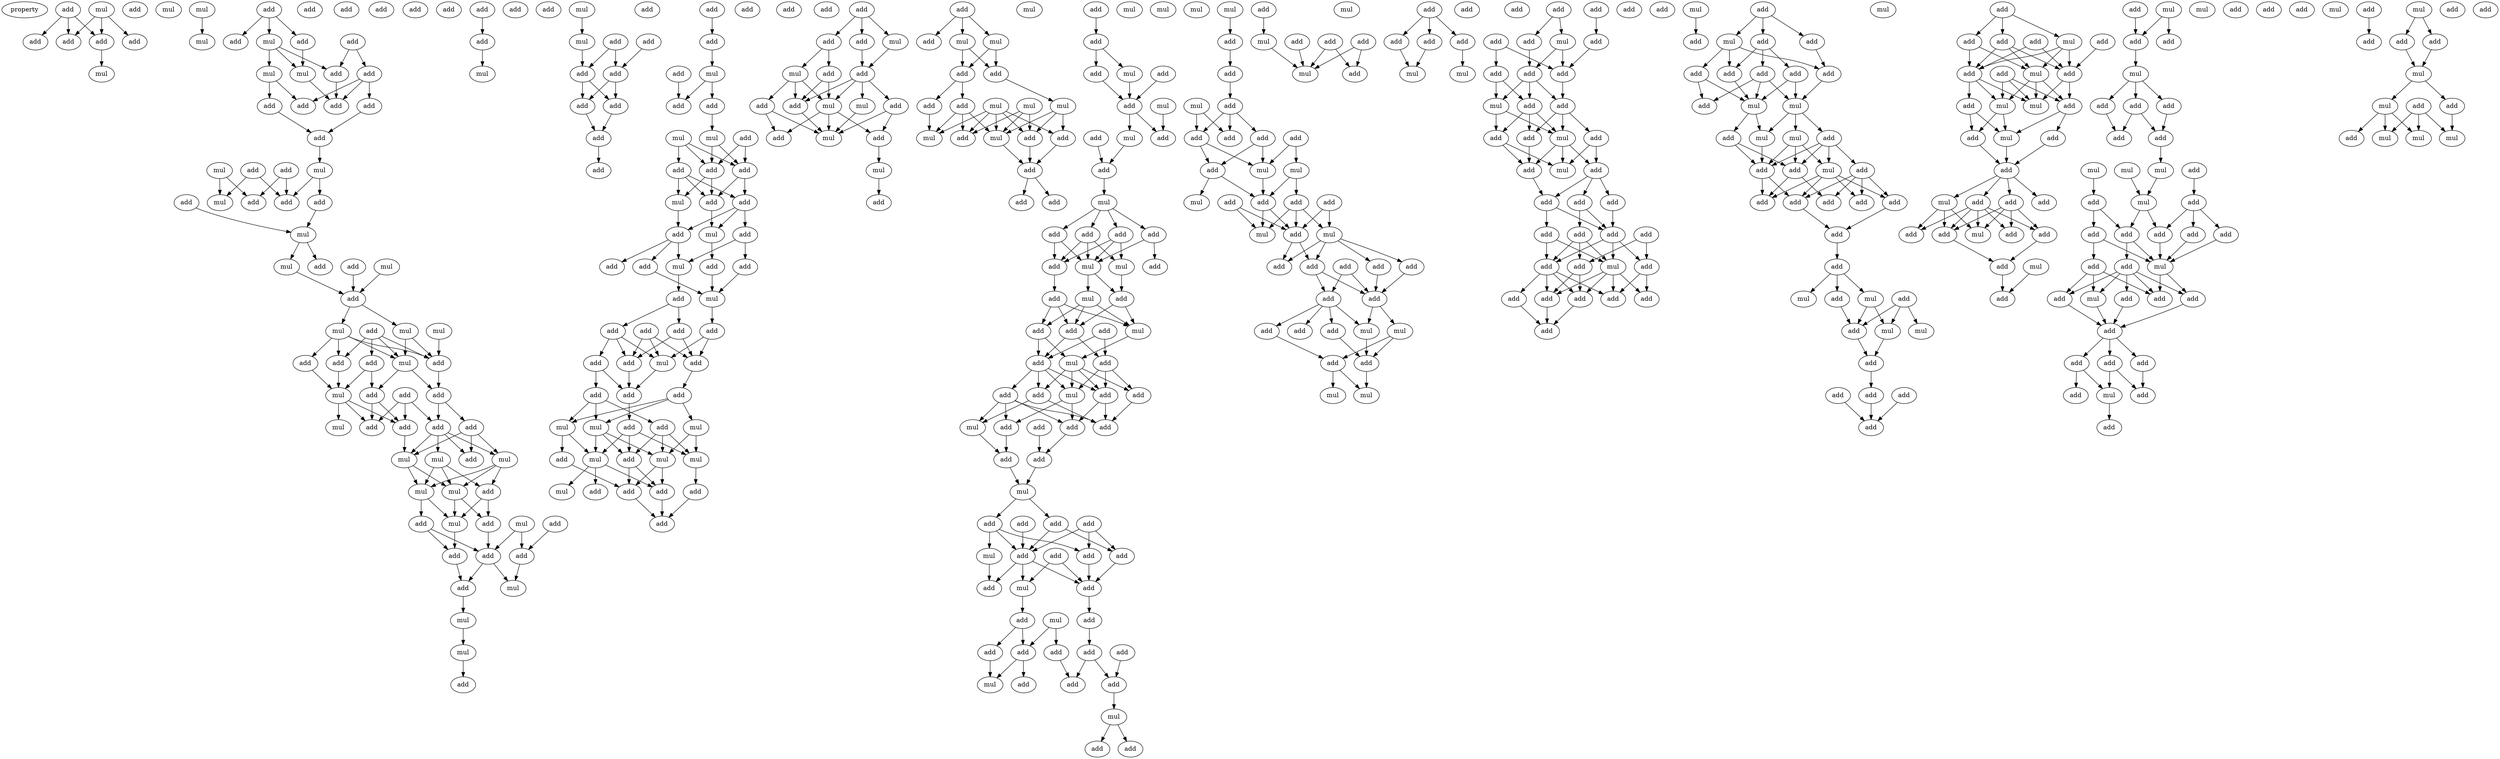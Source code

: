 digraph {
    node [fontcolor=black]
    property [mul=2,lf=1.2]
    0 [ label = mul ];
    1 [ label = add ];
    2 [ label = add ];
    3 [ label = add ];
    4 [ label = add ];
    5 [ label = add ];
    6 [ label = add ];
    7 [ label = mul ];
    8 [ label = mul ];
    9 [ label = mul ];
    10 [ label = mul ];
    11 [ label = add ];
    12 [ label = add ];
    13 [ label = add ];
    14 [ label = add ];
    15 [ label = mul ];
    16 [ label = mul ];
    17 [ label = add ];
    18 [ label = add ];
    19 [ label = mul ];
    20 [ label = add ];
    21 [ label = add ];
    22 [ label = add ];
    23 [ label = add ];
    24 [ label = add ];
    25 [ label = add ];
    26 [ label = mul ];
    27 [ label = mul ];
    28 [ label = add ];
    29 [ label = mul ];
    30 [ label = add ];
    31 [ label = add ];
    32 [ label = add ];
    33 [ label = add ];
    34 [ label = mul ];
    35 [ label = mul ];
    36 [ label = add ];
    37 [ label = add ];
    38 [ label = mul ];
    39 [ label = add ];
    40 [ label = add ];
    41 [ label = mul ];
    42 [ label = mul ];
    43 [ label = mul ];
    44 [ label = add ];
    45 [ label = add ];
    46 [ label = add ];
    47 [ label = add ];
    48 [ label = mul ];
    49 [ label = mul ];
    50 [ label = add ];
    51 [ label = add ];
    52 [ label = add ];
    53 [ label = add ];
    54 [ label = add ];
    55 [ label = add ];
    56 [ label = add ];
    57 [ label = mul ];
    58 [ label = mul ];
    59 [ label = mul ];
    60 [ label = mul ];
    61 [ label = add ];
    62 [ label = add ];
    63 [ label = mul ];
    64 [ label = mul ];
    65 [ label = add ];
    66 [ label = mul ];
    67 [ label = mul ];
    68 [ label = add ];
    69 [ label = add ];
    70 [ label = add ];
    71 [ label = add ];
    72 [ label = add ];
    73 [ label = add ];
    74 [ label = mul ];
    75 [ label = mul ];
    76 [ label = add ];
    77 [ label = add ];
    78 [ label = add ];
    79 [ label = mul ];
    80 [ label = add ];
    81 [ label = add ];
    82 [ label = add ];
    83 [ label = add ];
    84 [ label = add ];
    85 [ label = mul ];
    86 [ label = add ];
    87 [ label = add ];
    88 [ label = mul ];
    89 [ label = add ];
    90 [ label = add ];
    91 [ label = mul ];
    92 [ label = add ];
    93 [ label = add ];
    94 [ label = add ];
    95 [ label = add ];
    96 [ label = add ];
    97 [ label = add ];
    98 [ label = add ];
    99 [ label = add ];
    100 [ label = add ];
    101 [ label = add ];
    102 [ label = add ];
    103 [ label = add ];
    104 [ label = mul ];
    105 [ label = add ];
    106 [ label = add ];
    107 [ label = add ];
    108 [ label = mul ];
    109 [ label = mul ];
    110 [ label = add ];
    111 [ label = add ];
    112 [ label = add ];
    113 [ label = add ];
    114 [ label = add ];
    115 [ label = add ];
    116 [ label = mul ];
    117 [ label = add ];
    118 [ label = add ];
    119 [ label = mul ];
    120 [ label = add ];
    121 [ label = add ];
    122 [ label = add ];
    123 [ label = add ];
    124 [ label = mul ];
    125 [ label = mul ];
    126 [ label = add ];
    127 [ label = add ];
    128 [ label = add ];
    129 [ label = add ];
    130 [ label = add ];
    131 [ label = add ];
    132 [ label = add ];
    133 [ label = add ];
    134 [ label = mul ];
    135 [ label = add ];
    136 [ label = add ];
    137 [ label = add ];
    138 [ label = mul ];
    139 [ label = add ];
    140 [ label = mul ];
    141 [ label = mul ];
    142 [ label = add ];
    143 [ label = mul ];
    144 [ label = add ];
    145 [ label = add ];
    146 [ label = mul ];
    147 [ label = mul ];
    148 [ label = add ];
    149 [ label = add ];
    150 [ label = mul ];
    151 [ label = add ];
    152 [ label = add ];
    153 [ label = add ];
    154 [ label = add ];
    155 [ label = add ];
    156 [ label = mul ];
    157 [ label = add ];
    158 [ label = add ];
    159 [ label = mul ];
    160 [ label = add ];
    161 [ label = mul ];
    162 [ label = add ];
    163 [ label = add ];
    164 [ label = mul ];
    165 [ label = add ];
    166 [ label = add ];
    167 [ label = add ];
    168 [ label = mul ];
    169 [ label = mul ];
    170 [ label = add ];
    171 [ label = add ];
    172 [ label = add ];
    173 [ label = mul ];
    174 [ label = mul ];
    175 [ label = add ];
    176 [ label = add ];
    177 [ label = mul ];
    178 [ label = mul ];
    179 [ label = mul ];
    180 [ label = add ];
    181 [ label = add ];
    182 [ label = mul ];
    183 [ label = add ];
    184 [ label = add ];
    185 [ label = add ];
    186 [ label = mul ];
    187 [ label = add ];
    188 [ label = add ];
    189 [ label = mul ];
    190 [ label = add ];
    191 [ label = add ];
    192 [ label = add ];
    193 [ label = add ];
    194 [ label = mul ];
    195 [ label = add ];
    196 [ label = mul ];
    197 [ label = add ];
    198 [ label = mul ];
    199 [ label = add ];
    200 [ label = mul ];
    201 [ label = mul ];
    202 [ label = add ];
    203 [ label = add ];
    204 [ label = mul ];
    205 [ label = mul ];
    206 [ label = add ];
    207 [ label = add ];
    208 [ label = add ];
    209 [ label = add ];
    210 [ label = add ];
    211 [ label = mul ];
    212 [ label = add ];
    213 [ label = mul ];
    214 [ label = mul ];
    215 [ label = add ];
    216 [ label = add ];
    217 [ label = add ];
    218 [ label = add ];
    219 [ label = add ];
    220 [ label = mul ];
    221 [ label = add ];
    222 [ label = mul ];
    223 [ label = add ];
    224 [ label = add ];
    225 [ label = add ];
    226 [ label = add ];
    227 [ label = mul ];
    228 [ label = add ];
    229 [ label = mul ];
    230 [ label = add ];
    231 [ label = add ];
    232 [ label = add ];
    233 [ label = add ];
    234 [ label = add ];
    235 [ label = add ];
    236 [ label = mul ];
    237 [ label = add ];
    238 [ label = add ];
    239 [ label = add ];
    240 [ label = add ];
    241 [ label = add ];
    242 [ label = mul ];
    243 [ label = add ];
    244 [ label = add ];
    245 [ label = add ];
    246 [ label = mul ];
    247 [ label = add ];
    248 [ label = add ];
    249 [ label = add ];
    250 [ label = mul ];
    251 [ label = add ];
    252 [ label = add ];
    253 [ label = add ];
    254 [ label = add ];
    255 [ label = add ];
    256 [ label = add ];
    257 [ label = add ];
    258 [ label = add ];
    259 [ label = mul ];
    260 [ label = add ];
    261 [ label = mul ];
    262 [ label = add ];
    263 [ label = add ];
    264 [ label = mul ];
    265 [ label = add ];
    266 [ label = add ];
    267 [ label = mul ];
    268 [ label = add ];
    269 [ label = add ];
    270 [ label = add ];
    271 [ label = add ];
    272 [ label = add ];
    273 [ label = add ];
    274 [ label = mul ];
    275 [ label = mul ];
    276 [ label = add ];
    277 [ label = add ];
    278 [ label = add ];
    279 [ label = mul ];
    280 [ label = add ];
    281 [ label = add ];
    282 [ label = mul ];
    283 [ label = mul ];
    284 [ label = add ];
    285 [ label = add ];
    286 [ label = add ];
    287 [ label = add ];
    288 [ label = add ];
    289 [ label = add ];
    290 [ label = add ];
    291 [ label = mul ];
    292 [ label = add ];
    293 [ label = mul ];
    294 [ label = add ];
    295 [ label = add ];
    296 [ label = add ];
    297 [ label = add ];
    298 [ label = mul ];
    299 [ label = mul ];
    300 [ label = add ];
    301 [ label = mul ];
    302 [ label = add ];
    303 [ label = mul ];
    304 [ label = add ];
    305 [ label = add ];
    306 [ label = add ];
    307 [ label = mul ];
    308 [ label = add ];
    309 [ label = add ];
    310 [ label = add ];
    311 [ label = add ];
    312 [ label = add ];
    313 [ label = mul ];
    314 [ label = mul ];
    315 [ label = add ];
    316 [ label = add ];
    317 [ label = add ];
    318 [ label = add ];
    319 [ label = add ];
    320 [ label = mul ];
    321 [ label = add ];
    322 [ label = add ];
    323 [ label = add ];
    324 [ label = add ];
    325 [ label = add ];
    326 [ label = add ];
    327 [ label = mul ];
    328 [ label = add ];
    329 [ label = add ];
    330 [ label = add ];
    331 [ label = mul ];
    332 [ label = add ];
    333 [ label = add ];
    334 [ label = mul ];
    335 [ label = add ];
    336 [ label = add ];
    337 [ label = add ];
    338 [ label = add ];
    339 [ label = add ];
    340 [ label = add ];
    341 [ label = add ];
    342 [ label = add ];
    343 [ label = add ];
    344 [ label = mul ];
    345 [ label = add ];
    346 [ label = add ];
    347 [ label = add ];
    348 [ label = add ];
    349 [ label = add ];
    350 [ label = add ];
    351 [ label = add ];
    352 [ label = add ];
    353 [ label = add ];
    354 [ label = mul ];
    355 [ label = add ];
    356 [ label = add ];
    357 [ label = add ];
    358 [ label = mul ];
    359 [ label = add ];
    360 [ label = add ];
    361 [ label = add ];
    362 [ label = add ];
    363 [ label = add ];
    364 [ label = add ];
    365 [ label = mul ];
    366 [ label = mul ];
    367 [ label = add ];
    368 [ label = mul ];
    369 [ label = mul ];
    370 [ label = add ];
    371 [ label = add ];
    372 [ label = add ];
    373 [ label = add ];
    374 [ label = add ];
    375 [ label = mul ];
    376 [ label = add ];
    377 [ label = add ];
    378 [ label = add ];
    379 [ label = add ];
    380 [ label = add ];
    381 [ label = add ];
    382 [ label = add ];
    383 [ label = mul ];
    384 [ label = add ];
    385 [ label = mul ];
    386 [ label = add ];
    387 [ label = mul ];
    388 [ label = add ];
    389 [ label = mul ];
    390 [ label = add ];
    391 [ label = mul ];
    392 [ label = add ];
    393 [ label = add ];
    394 [ label = add ];
    395 [ label = add ];
    396 [ label = add ];
    397 [ label = add ];
    398 [ label = mul ];
    399 [ label = add ];
    400 [ label = add ];
    401 [ label = add ];
    402 [ label = add ];
    403 [ label = mul ];
    404 [ label = add ];
    405 [ label = add ];
    406 [ label = mul ];
    407 [ label = add ];
    408 [ label = mul ];
    409 [ label = add ];
    410 [ label = add ];
    411 [ label = mul ];
    412 [ label = add ];
    413 [ label = add ];
    414 [ label = mul ];
    415 [ label = add ];
    416 [ label = add ];
    417 [ label = add ];
    418 [ label = mul ];
    419 [ label = add ];
    420 [ label = add ];
    421 [ label = add ];
    422 [ label = add ];
    423 [ label = add ];
    424 [ label = mul ];
    425 [ label = add ];
    426 [ label = mul ];
    427 [ label = add ];
    428 [ label = add ];
    429 [ label = add ];
    430 [ label = mul ];
    431 [ label = mul ];
    432 [ label = add ];
    433 [ label = add ];
    434 [ label = add ];
    435 [ label = add ];
    436 [ label = add ];
    437 [ label = add ];
    438 [ label = add ];
    439 [ label = mul ];
    440 [ label = mul ];
    441 [ label = mul ];
    442 [ label = mul ];
    443 [ label = add ];
    444 [ label = add ];
    445 [ label = add ];
    446 [ label = add ];
    447 [ label = add ];
    448 [ label = add ];
    449 [ label = add ];
    450 [ label = add ];
    451 [ label = mul ];
    452 [ label = add ];
    453 [ label = add ];
    454 [ label = mul ];
    455 [ label = add ];
    456 [ label = add ];
    457 [ label = add ];
    458 [ label = add ];
    459 [ label = add ];
    460 [ label = add ];
    461 [ label = add ];
    462 [ label = add ];
    463 [ label = add ];
    464 [ label = mul ];
    465 [ label = add ];
    466 [ label = add ];
    467 [ label = mul ];
    468 [ label = add ];
    469 [ label = add ];
    470 [ label = add ];
    471 [ label = mul ];
    472 [ label = add ];
    473 [ label = add ];
    474 [ label = add ];
    475 [ label = mul ];
    476 [ label = mul ];
    477 [ label = add ];
    478 [ label = add ];
    479 [ label = mul ];
    480 [ label = mul ];
    481 [ label = mul ];
    482 [ label = add ];
    483 [ label = add ];
    0 -> 2 [ name = 0 ];
    0 -> 3 [ name = 1 ];
    0 -> 5 [ name = 2 ];
    1 -> 2 [ name = 3 ];
    1 -> 4 [ name = 4 ];
    1 -> 5 [ name = 5 ];
    5 -> 7 [ name = 6 ];
    9 -> 10 [ name = 7 ];
    11 -> 12 [ name = 8 ];
    11 -> 14 [ name = 9 ];
    11 -> 15 [ name = 10 ];
    13 -> 17 [ name = 11 ];
    13 -> 18 [ name = 12 ];
    14 -> 16 [ name = 13 ];
    15 -> 16 [ name = 14 ];
    15 -> 18 [ name = 15 ];
    15 -> 19 [ name = 16 ];
    16 -> 22 [ name = 17 ];
    17 -> 20 [ name = 18 ];
    17 -> 21 [ name = 19 ];
    17 -> 22 [ name = 20 ];
    18 -> 22 [ name = 21 ];
    19 -> 21 [ name = 22 ];
    19 -> 23 [ name = 23 ];
    20 -> 24 [ name = 24 ];
    23 -> 24 [ name = 25 ];
    24 -> 26 [ name = 26 ];
    25 -> 29 [ name = 27 ];
    25 -> 30 [ name = 28 ];
    26 -> 30 [ name = 29 ];
    26 -> 31 [ name = 30 ];
    27 -> 29 [ name = 31 ];
    27 -> 32 [ name = 32 ];
    28 -> 30 [ name = 33 ];
    28 -> 32 [ name = 34 ];
    31 -> 34 [ name = 35 ];
    33 -> 34 [ name = 36 ];
    34 -> 35 [ name = 37 ];
    34 -> 36 [ name = 38 ];
    35 -> 39 [ name = 39 ];
    37 -> 39 [ name = 40 ];
    38 -> 39 [ name = 41 ];
    39 -> 41 [ name = 42 ];
    39 -> 43 [ name = 43 ];
    40 -> 44 [ name = 44 ];
    40 -> 45 [ name = 45 ];
    40 -> 46 [ name = 46 ];
    40 -> 48 [ name = 47 ];
    41 -> 44 [ name = 48 ];
    41 -> 46 [ name = 49 ];
    41 -> 47 [ name = 50 ];
    41 -> 48 [ name = 51 ];
    42 -> 46 [ name = 52 ];
    43 -> 46 [ name = 53 ];
    43 -> 48 [ name = 54 ];
    44 -> 49 [ name = 55 ];
    45 -> 49 [ name = 56 ];
    45 -> 50 [ name = 57 ];
    46 -> 52 [ name = 58 ];
    47 -> 49 [ name = 59 ];
    48 -> 50 [ name = 60 ];
    48 -> 52 [ name = 61 ];
    49 -> 55 [ name = 62 ];
    49 -> 56 [ name = 63 ];
    49 -> 57 [ name = 64 ];
    50 -> 55 [ name = 65 ];
    50 -> 56 [ name = 66 ];
    51 -> 54 [ name = 67 ];
    51 -> 55 [ name = 68 ];
    51 -> 56 [ name = 69 ];
    52 -> 53 [ name = 70 ];
    52 -> 54 [ name = 71 ];
    53 -> 58 [ name = 72 ];
    53 -> 59 [ name = 73 ];
    53 -> 61 [ name = 74 ];
    54 -> 58 [ name = 75 ];
    54 -> 59 [ name = 76 ];
    54 -> 60 [ name = 77 ];
    54 -> 61 [ name = 78 ];
    56 -> 59 [ name = 79 ];
    58 -> 62 [ name = 80 ];
    58 -> 63 [ name = 81 ];
    58 -> 64 [ name = 82 ];
    59 -> 63 [ name = 83 ];
    59 -> 64 [ name = 84 ];
    60 -> 62 [ name = 85 ];
    60 -> 63 [ name = 86 ];
    60 -> 64 [ name = 87 ];
    62 -> 66 [ name = 88 ];
    62 -> 68 [ name = 89 ];
    63 -> 66 [ name = 90 ];
    63 -> 68 [ name = 91 ];
    64 -> 66 [ name = 92 ];
    64 -> 69 [ name = 93 ];
    65 -> 71 [ name = 94 ];
    66 -> 72 [ name = 95 ];
    67 -> 70 [ name = 96 ];
    67 -> 71 [ name = 97 ];
    68 -> 70 [ name = 98 ];
    69 -> 70 [ name = 99 ];
    69 -> 72 [ name = 100 ];
    70 -> 73 [ name = 101 ];
    70 -> 74 [ name = 102 ];
    71 -> 74 [ name = 103 ];
    72 -> 73 [ name = 104 ];
    73 -> 75 [ name = 105 ];
    75 -> 79 [ name = 106 ];
    79 -> 80 [ name = 107 ];
    83 -> 84 [ name = 108 ];
    84 -> 85 [ name = 109 ];
    88 -> 91 [ name = 110 ];
    89 -> 92 [ name = 111 ];
    89 -> 93 [ name = 112 ];
    90 -> 93 [ name = 113 ];
    91 -> 92 [ name = 114 ];
    92 -> 95 [ name = 115 ];
    92 -> 96 [ name = 116 ];
    93 -> 95 [ name = 117 ];
    93 -> 96 [ name = 118 ];
    95 -> 98 [ name = 119 ];
    96 -> 98 [ name = 120 ];
    97 -> 100 [ name = 121 ];
    98 -> 99 [ name = 122 ];
    100 -> 104 [ name = 123 ];
    101 -> 106 [ name = 124 ];
    104 -> 106 [ name = 125 ];
    104 -> 107 [ name = 126 ];
    107 -> 109 [ name = 127 ];
    108 -> 111 [ name = 128 ];
    108 -> 112 [ name = 129 ];
    108 -> 113 [ name = 130 ];
    109 -> 111 [ name = 131 ];
    109 -> 112 [ name = 132 ];
    110 -> 111 [ name = 133 ];
    110 -> 112 [ name = 134 ];
    111 -> 115 [ name = 135 ];
    111 -> 116 [ name = 136 ];
    112 -> 114 [ name = 137 ];
    112 -> 115 [ name = 138 ];
    113 -> 114 [ name = 139 ];
    113 -> 115 [ name = 140 ];
    113 -> 116 [ name = 141 ];
    114 -> 117 [ name = 142 ];
    114 -> 118 [ name = 143 ];
    114 -> 119 [ name = 144 ];
    115 -> 119 [ name = 145 ];
    116 -> 118 [ name = 146 ];
    117 -> 120 [ name = 147 ];
    117 -> 124 [ name = 148 ];
    118 -> 122 [ name = 149 ];
    118 -> 123 [ name = 150 ];
    118 -> 124 [ name = 151 ];
    119 -> 121 [ name = 152 ];
    120 -> 125 [ name = 153 ];
    121 -> 125 [ name = 154 ];
    122 -> 125 [ name = 155 ];
    124 -> 126 [ name = 156 ];
    125 -> 128 [ name = 157 ];
    126 -> 129 [ name = 158 ];
    126 -> 130 [ name = 159 ];
    127 -> 132 [ name = 160 ];
    127 -> 133 [ name = 161 ];
    127 -> 134 [ name = 162 ];
    128 -> 132 [ name = 163 ];
    128 -> 134 [ name = 164 ];
    129 -> 132 [ name = 165 ];
    129 -> 133 [ name = 166 ];
    130 -> 131 [ name = 167 ];
    130 -> 133 [ name = 168 ];
    130 -> 134 [ name = 169 ];
    131 -> 135 [ name = 170 ];
    131 -> 136 [ name = 171 ];
    132 -> 137 [ name = 172 ];
    133 -> 136 [ name = 173 ];
    134 -> 136 [ name = 174 ];
    135 -> 138 [ name = 175 ];
    135 -> 139 [ name = 176 ];
    135 -> 140 [ name = 177 ];
    136 -> 142 [ name = 178 ];
    137 -> 138 [ name = 179 ];
    137 -> 140 [ name = 180 ];
    137 -> 141 [ name = 181 ];
    138 -> 145 [ name = 182 ];
    138 -> 147 [ name = 183 ];
    139 -> 143 [ name = 184 ];
    139 -> 144 [ name = 185 ];
    139 -> 146 [ name = 186 ];
    140 -> 144 [ name = 187 ];
    140 -> 146 [ name = 188 ];
    140 -> 147 [ name = 189 ];
    141 -> 143 [ name = 190 ];
    141 -> 146 [ name = 191 ];
    142 -> 143 [ name = 192 ];
    142 -> 144 [ name = 193 ];
    142 -> 147 [ name = 194 ];
    143 -> 149 [ name = 195 ];
    144 -> 148 [ name = 196 ];
    144 -> 151 [ name = 197 ];
    145 -> 148 [ name = 198 ];
    146 -> 148 [ name = 199 ];
    146 -> 151 [ name = 200 ];
    147 -> 150 [ name = 201 ];
    147 -> 151 [ name = 202 ];
    147 -> 152 [ name = 203 ];
    148 -> 153 [ name = 204 ];
    149 -> 153 [ name = 205 ];
    151 -> 153 [ name = 206 ];
    154 -> 155 [ name = 207 ];
    154 -> 156 [ name = 208 ];
    154 -> 157 [ name = 209 ];
    155 -> 160 [ name = 210 ];
    156 -> 160 [ name = 211 ];
    157 -> 158 [ name = 212 ];
    157 -> 159 [ name = 213 ];
    158 -> 161 [ name = 214 ];
    158 -> 162 [ name = 215 ];
    159 -> 161 [ name = 216 ];
    159 -> 162 [ name = 217 ];
    159 -> 165 [ name = 218 ];
    160 -> 161 [ name = 219 ];
    160 -> 162 [ name = 220 ];
    160 -> 163 [ name = 221 ];
    160 -> 164 [ name = 222 ];
    161 -> 166 [ name = 223 ];
    161 -> 167 [ name = 224 ];
    161 -> 168 [ name = 225 ];
    162 -> 168 [ name = 226 ];
    163 -> 167 [ name = 227 ];
    163 -> 168 [ name = 228 ];
    164 -> 168 [ name = 229 ];
    165 -> 166 [ name = 230 ];
    165 -> 168 [ name = 231 ];
    167 -> 169 [ name = 232 ];
    169 -> 172 [ name = 233 ];
    170 -> 171 [ name = 234 ];
    170 -> 173 [ name = 235 ];
    170 -> 174 [ name = 236 ];
    173 -> 175 [ name = 237 ];
    173 -> 176 [ name = 238 ];
    174 -> 175 [ name = 239 ];
    174 -> 176 [ name = 240 ];
    175 -> 180 [ name = 241 ];
    175 -> 181 [ name = 242 ];
    176 -> 177 [ name = 243 ];
    177 -> 183 [ name = 244 ];
    177 -> 184 [ name = 245 ];
    177 -> 186 [ name = 246 ];
    178 -> 182 [ name = 247 ];
    178 -> 183 [ name = 248 ];
    178 -> 184 [ name = 249 ];
    178 -> 185 [ name = 250 ];
    178 -> 186 [ name = 251 ];
    179 -> 183 [ name = 252 ];
    179 -> 185 [ name = 253 ];
    179 -> 186 [ name = 254 ];
    180 -> 182 [ name = 255 ];
    180 -> 185 [ name = 256 ];
    180 -> 186 [ name = 257 ];
    181 -> 182 [ name = 258 ];
    183 -> 187 [ name = 259 ];
    184 -> 187 [ name = 260 ];
    186 -> 187 [ name = 261 ];
    187 -> 188 [ name = 262 ];
    187 -> 190 [ name = 263 ];
    191 -> 192 [ name = 264 ];
    192 -> 193 [ name = 265 ];
    192 -> 194 [ name = 266 ];
    193 -> 197 [ name = 267 ];
    194 -> 197 [ name = 268 ];
    195 -> 197 [ name = 269 ];
    197 -> 200 [ name = 270 ];
    197 -> 202 [ name = 271 ];
    198 -> 202 [ name = 272 ];
    199 -> 203 [ name = 273 ];
    200 -> 203 [ name = 274 ];
    203 -> 205 [ name = 275 ];
    205 -> 206 [ name = 276 ];
    205 -> 207 [ name = 277 ];
    205 -> 208 [ name = 278 ];
    205 -> 209 [ name = 279 ];
    206 -> 212 [ name = 280 ];
    206 -> 213 [ name = 281 ];
    207 -> 210 [ name = 282 ];
    207 -> 213 [ name = 283 ];
    208 -> 211 [ name = 284 ];
    208 -> 212 [ name = 285 ];
    208 -> 213 [ name = 286 ];
    209 -> 211 [ name = 287 ];
    209 -> 212 [ name = 288 ];
    209 -> 213 [ name = 289 ];
    211 -> 215 [ name = 290 ];
    212 -> 216 [ name = 291 ];
    213 -> 214 [ name = 292 ];
    213 -> 215 [ name = 293 ];
    214 -> 217 [ name = 294 ];
    214 -> 219 [ name = 295 ];
    214 -> 220 [ name = 296 ];
    215 -> 217 [ name = 297 ];
    215 -> 220 [ name = 298 ];
    216 -> 217 [ name = 299 ];
    216 -> 219 [ name = 300 ];
    216 -> 220 [ name = 301 ];
    217 -> 221 [ name = 302 ];
    217 -> 223 [ name = 303 ];
    218 -> 221 [ name = 304 ];
    218 -> 223 [ name = 305 ];
    219 -> 221 [ name = 306 ];
    219 -> 222 [ name = 307 ];
    220 -> 222 [ name = 308 ];
    221 -> 224 [ name = 309 ];
    221 -> 226 [ name = 310 ];
    221 -> 227 [ name = 311 ];
    221 -> 228 [ name = 312 ];
    222 -> 224 [ name = 313 ];
    222 -> 225 [ name = 314 ];
    222 -> 227 [ name = 315 ];
    222 -> 228 [ name = 316 ];
    223 -> 225 [ name = 317 ];
    223 -> 227 [ name = 318 ];
    223 -> 228 [ name = 319 ];
    224 -> 229 [ name = 320 ];
    224 -> 231 [ name = 321 ];
    225 -> 231 [ name = 322 ];
    226 -> 229 [ name = 323 ];
    226 -> 231 [ name = 324 ];
    226 -> 232 [ name = 325 ];
    226 -> 233 [ name = 326 ];
    227 -> 232 [ name = 327 ];
    227 -> 233 [ name = 328 ];
    228 -> 231 [ name = 329 ];
    228 -> 233 [ name = 330 ];
    229 -> 234 [ name = 331 ];
    230 -> 235 [ name = 332 ];
    232 -> 234 [ name = 333 ];
    233 -> 235 [ name = 334 ];
    234 -> 236 [ name = 335 ];
    235 -> 236 [ name = 336 ];
    236 -> 238 [ name = 337 ];
    236 -> 239 [ name = 338 ];
    237 -> 243 [ name = 339 ];
    238 -> 242 [ name = 340 ];
    238 -> 243 [ name = 341 ];
    238 -> 245 [ name = 342 ];
    239 -> 243 [ name = 343 ];
    239 -> 244 [ name = 344 ];
    240 -> 243 [ name = 345 ];
    240 -> 244 [ name = 346 ];
    240 -> 245 [ name = 347 ];
    241 -> 246 [ name = 348 ];
    241 -> 248 [ name = 349 ];
    242 -> 247 [ name = 350 ];
    243 -> 246 [ name = 351 ];
    243 -> 247 [ name = 352 ];
    243 -> 248 [ name = 353 ];
    244 -> 248 [ name = 354 ];
    245 -> 248 [ name = 355 ];
    246 -> 251 [ name = 356 ];
    248 -> 249 [ name = 357 ];
    249 -> 255 [ name = 358 ];
    250 -> 254 [ name = 359 ];
    250 -> 256 [ name = 360 ];
    251 -> 253 [ name = 361 ];
    251 -> 254 [ name = 362 ];
    252 -> 260 [ name = 363 ];
    253 -> 259 [ name = 364 ];
    254 -> 257 [ name = 365 ];
    254 -> 259 [ name = 366 ];
    255 -> 258 [ name = 367 ];
    255 -> 260 [ name = 368 ];
    256 -> 258 [ name = 369 ];
    260 -> 261 [ name = 370 ];
    261 -> 262 [ name = 371 ];
    261 -> 263 [ name = 372 ];
    264 -> 265 [ name = 373 ];
    265 -> 266 [ name = 374 ];
    266 -> 268 [ name = 375 ];
    267 -> 269 [ name = 376 ];
    267 -> 271 [ name = 377 ];
    268 -> 269 [ name = 378 ];
    268 -> 270 [ name = 379 ];
    268 -> 271 [ name = 380 ];
    270 -> 273 [ name = 381 ];
    270 -> 274 [ name = 382 ];
    271 -> 273 [ name = 383 ];
    271 -> 274 [ name = 384 ];
    272 -> 274 [ name = 385 ];
    272 -> 275 [ name = 386 ];
    273 -> 276 [ name = 387 ];
    273 -> 279 [ name = 388 ];
    274 -> 276 [ name = 389 ];
    275 -> 276 [ name = 390 ];
    275 -> 277 [ name = 391 ];
    276 -> 281 [ name = 392 ];
    276 -> 283 [ name = 393 ];
    277 -> 281 [ name = 394 ];
    277 -> 282 [ name = 395 ];
    277 -> 283 [ name = 396 ];
    278 -> 281 [ name = 397 ];
    278 -> 283 [ name = 398 ];
    280 -> 281 [ name = 399 ];
    280 -> 282 [ name = 400 ];
    281 -> 284 [ name = 401 ];
    281 -> 286 [ name = 402 ];
    282 -> 284 [ name = 403 ];
    282 -> 286 [ name = 404 ];
    282 -> 287 [ name = 405 ];
    282 -> 288 [ name = 406 ];
    284 -> 289 [ name = 407 ];
    284 -> 290 [ name = 408 ];
    285 -> 289 [ name = 409 ];
    285 -> 290 [ name = 410 ];
    287 -> 290 [ name = 411 ];
    288 -> 290 [ name = 412 ];
    289 -> 291 [ name = 413 ];
    289 -> 292 [ name = 414 ];
    289 -> 294 [ name = 415 ];
    289 -> 295 [ name = 416 ];
    290 -> 291 [ name = 417 ];
    290 -> 293 [ name = 418 ];
    291 -> 296 [ name = 419 ];
    293 -> 296 [ name = 420 ];
    293 -> 297 [ name = 421 ];
    294 -> 296 [ name = 422 ];
    295 -> 297 [ name = 423 ];
    296 -> 299 [ name = 424 ];
    297 -> 298 [ name = 425 ];
    297 -> 299 [ name = 426 ];
    300 -> 301 [ name = 427 ];
    301 -> 307 [ name = 428 ];
    302 -> 306 [ name = 429 ];
    302 -> 307 [ name = 430 ];
    304 -> 307 [ name = 431 ];
    305 -> 306 [ name = 432 ];
    305 -> 307 [ name = 433 ];
    308 -> 309 [ name = 434 ];
    308 -> 311 [ name = 435 ];
    308 -> 312 [ name = 436 ];
    309 -> 313 [ name = 437 ];
    311 -> 314 [ name = 438 ];
    312 -> 313 [ name = 439 ];
    316 -> 319 [ name = 440 ];
    317 -> 318 [ name = 441 ];
    317 -> 320 [ name = 442 ];
    318 -> 324 [ name = 443 ];
    319 -> 323 [ name = 444 ];
    320 -> 323 [ name = 445 ];
    320 -> 324 [ name = 446 ];
    321 -> 322 [ name = 447 ];
    321 -> 323 [ name = 448 ];
    322 -> 325 [ name = 449 ];
    322 -> 327 [ name = 450 ];
    323 -> 326 [ name = 451 ];
    324 -> 325 [ name = 452 ];
    324 -> 326 [ name = 453 ];
    324 -> 327 [ name = 454 ];
    325 -> 328 [ name = 455 ];
    325 -> 330 [ name = 456 ];
    325 -> 331 [ name = 457 ];
    326 -> 329 [ name = 458 ];
    326 -> 330 [ name = 459 ];
    326 -> 331 [ name = 460 ];
    327 -> 328 [ name = 461 ];
    327 -> 331 [ name = 462 ];
    328 -> 334 [ name = 463 ];
    328 -> 335 [ name = 464 ];
    329 -> 333 [ name = 465 ];
    329 -> 334 [ name = 466 ];
    330 -> 335 [ name = 467 ];
    331 -> 333 [ name = 468 ];
    331 -> 334 [ name = 469 ];
    331 -> 335 [ name = 470 ];
    333 -> 336 [ name = 471 ];
    333 -> 337 [ name = 472 ];
    333 -> 338 [ name = 473 ];
    335 -> 338 [ name = 474 ];
    336 -> 342 [ name = 475 ];
    337 -> 341 [ name = 476 ];
    337 -> 342 [ name = 477 ];
    338 -> 340 [ name = 478 ];
    338 -> 342 [ name = 479 ];
    339 -> 343 [ name = 480 ];
    339 -> 346 [ name = 481 ];
    340 -> 344 [ name = 482 ];
    340 -> 345 [ name = 483 ];
    341 -> 344 [ name = 484 ];
    341 -> 345 [ name = 485 ];
    341 -> 346 [ name = 486 ];
    342 -> 343 [ name = 487 ];
    342 -> 344 [ name = 488 ];
    342 -> 345 [ name = 489 ];
    343 -> 347 [ name = 490 ];
    343 -> 349 [ name = 491 ];
    344 -> 347 [ name = 492 ];
    344 -> 349 [ name = 493 ];
    344 -> 350 [ name = 494 ];
    344 -> 351 [ name = 495 ];
    345 -> 348 [ name = 496 ];
    345 -> 349 [ name = 497 ];
    345 -> 350 [ name = 498 ];
    345 -> 351 [ name = 499 ];
    346 -> 350 [ name = 500 ];
    346 -> 351 [ name = 501 ];
    348 -> 352 [ name = 502 ];
    350 -> 352 [ name = 503 ];
    351 -> 352 [ name = 504 ];
    354 -> 356 [ name = 505 ];
    355 -> 357 [ name = 506 ];
    355 -> 358 [ name = 507 ];
    355 -> 359 [ name = 508 ];
    357 -> 362 [ name = 509 ];
    357 -> 363 [ name = 510 ];
    357 -> 364 [ name = 511 ];
    358 -> 360 [ name = 512 ];
    358 -> 361 [ name = 513 ];
    358 -> 362 [ name = 514 ];
    359 -> 360 [ name = 515 ];
    360 -> 366 [ name = 516 ];
    361 -> 365 [ name = 517 ];
    361 -> 367 [ name = 518 ];
    362 -> 365 [ name = 519 ];
    363 -> 365 [ name = 520 ];
    363 -> 366 [ name = 521 ];
    364 -> 365 [ name = 522 ];
    364 -> 366 [ name = 523 ];
    364 -> 367 [ name = 524 ];
    365 -> 369 [ name = 525 ];
    365 -> 370 [ name = 526 ];
    366 -> 368 [ name = 527 ];
    366 -> 369 [ name = 528 ];
    366 -> 371 [ name = 529 ];
    368 -> 373 [ name = 530 ];
    368 -> 374 [ name = 531 ];
    368 -> 375 [ name = 532 ];
    369 -> 373 [ name = 533 ];
    370 -> 373 [ name = 534 ];
    370 -> 374 [ name = 535 ];
    371 -> 372 [ name = 536 ];
    371 -> 373 [ name = 537 ];
    371 -> 374 [ name = 538 ];
    371 -> 375 [ name = 539 ];
    372 -> 376 [ name = 540 ];
    372 -> 377 [ name = 541 ];
    372 -> 378 [ name = 542 ];
    372 -> 379 [ name = 543 ];
    373 -> 379 [ name = 544 ];
    373 -> 380 [ name = 545 ];
    374 -> 376 [ name = 546 ];
    374 -> 380 [ name = 547 ];
    375 -> 377 [ name = 548 ];
    375 -> 378 [ name = 549 ];
    375 -> 379 [ name = 550 ];
    375 -> 380 [ name = 551 ];
    377 -> 381 [ name = 552 ];
    379 -> 381 [ name = 553 ];
    381 -> 382 [ name = 554 ];
    382 -> 383 [ name = 555 ];
    382 -> 385 [ name = 556 ];
    382 -> 386 [ name = 557 ];
    383 -> 387 [ name = 558 ];
    383 -> 388 [ name = 559 ];
    384 -> 387 [ name = 560 ];
    384 -> 388 [ name = 561 ];
    384 -> 389 [ name = 562 ];
    386 -> 388 [ name = 563 ];
    387 -> 390 [ name = 564 ];
    388 -> 390 [ name = 565 ];
    390 -> 393 [ name = 566 ];
    392 -> 395 [ name = 567 ];
    393 -> 395 [ name = 568 ];
    394 -> 395 [ name = 569 ];
    396 -> 398 [ name = 570 ];
    396 -> 399 [ name = 571 ];
    396 -> 400 [ name = 572 ];
    397 -> 404 [ name = 573 ];
    397 -> 405 [ name = 574 ];
    398 -> 403 [ name = 575 ];
    398 -> 404 [ name = 576 ];
    398 -> 405 [ name = 577 ];
    399 -> 403 [ name = 578 ];
    399 -> 404 [ name = 579 ];
    399 -> 405 [ name = 580 ];
    400 -> 403 [ name = 581 ];
    400 -> 404 [ name = 582 ];
    401 -> 405 [ name = 583 ];
    402 -> 406 [ name = 584 ];
    402 -> 407 [ name = 585 ];
    402 -> 408 [ name = 586 ];
    403 -> 406 [ name = 587 ];
    403 -> 407 [ name = 588 ];
    403 -> 408 [ name = 589 ];
    404 -> 406 [ name = 590 ];
    404 -> 408 [ name = 591 ];
    404 -> 409 [ name = 592 ];
    405 -> 407 [ name = 593 ];
    405 -> 408 [ name = 594 ];
    406 -> 410 [ name = 595 ];
    406 -> 411 [ name = 596 ];
    407 -> 411 [ name = 597 ];
    407 -> 412 [ name = 598 ];
    409 -> 410 [ name = 599 ];
    409 -> 411 [ name = 600 ];
    410 -> 413 [ name = 601 ];
    411 -> 413 [ name = 602 ];
    412 -> 413 [ name = 603 ];
    413 -> 414 [ name = 604 ];
    413 -> 415 [ name = 605 ];
    413 -> 416 [ name = 606 ];
    413 -> 417 [ name = 607 ];
    414 -> 418 [ name = 608 ];
    414 -> 421 [ name = 609 ];
    414 -> 422 [ name = 610 ];
    415 -> 418 [ name = 611 ];
    415 -> 419 [ name = 612 ];
    415 -> 420 [ name = 613 ];
    415 -> 421 [ name = 614 ];
    416 -> 418 [ name = 615 ];
    416 -> 419 [ name = 616 ];
    416 -> 420 [ name = 617 ];
    416 -> 421 [ name = 618 ];
    416 -> 422 [ name = 619 ];
    419 -> 423 [ name = 620 ];
    421 -> 423 [ name = 621 ];
    423 -> 425 [ name = 622 ];
    424 -> 425 [ name = 623 ];
    426 -> 428 [ name = 624 ];
    426 -> 429 [ name = 625 ];
    427 -> 428 [ name = 626 ];
    428 -> 431 [ name = 627 ];
    431 -> 432 [ name = 628 ];
    431 -> 433 [ name = 629 ];
    431 -> 434 [ name = 630 ];
    432 -> 437 [ name = 631 ];
    433 -> 436 [ name = 632 ];
    433 -> 437 [ name = 633 ];
    434 -> 436 [ name = 634 ];
    436 -> 439 [ name = 635 ];
    438 -> 444 [ name = 636 ];
    439 -> 442 [ name = 637 ];
    440 -> 443 [ name = 638 ];
    441 -> 442 [ name = 639 ];
    442 -> 446 [ name = 640 ];
    442 -> 447 [ name = 641 ];
    443 -> 447 [ name = 642 ];
    443 -> 449 [ name = 643 ];
    444 -> 445 [ name = 644 ];
    444 -> 446 [ name = 645 ];
    444 -> 448 [ name = 646 ];
    445 -> 451 [ name = 647 ];
    446 -> 451 [ name = 648 ];
    447 -> 451 [ name = 649 ];
    447 -> 452 [ name = 650 ];
    448 -> 451 [ name = 651 ];
    449 -> 450 [ name = 652 ];
    449 -> 451 [ name = 653 ];
    450 -> 453 [ name = 654 ];
    450 -> 454 [ name = 655 ];
    450 -> 457 [ name = 656 ];
    451 -> 453 [ name = 657 ];
    451 -> 455 [ name = 658 ];
    452 -> 453 [ name = 659 ];
    452 -> 454 [ name = 660 ];
    452 -> 455 [ name = 661 ];
    452 -> 456 [ name = 662 ];
    452 -> 457 [ name = 663 ];
    454 -> 458 [ name = 664 ];
    455 -> 458 [ name = 665 ];
    456 -> 458 [ name = 666 ];
    457 -> 458 [ name = 667 ];
    458 -> 459 [ name = 668 ];
    458 -> 460 [ name = 669 ];
    458 -> 461 [ name = 670 ];
    459 -> 465 [ name = 671 ];
    459 -> 467 [ name = 672 ];
    460 -> 466 [ name = 673 ];
    461 -> 466 [ name = 674 ];
    461 -> 467 [ name = 675 ];
    467 -> 468 [ name = 676 ];
    469 -> 470 [ name = 677 ];
    471 -> 473 [ name = 678 ];
    471 -> 474 [ name = 679 ];
    473 -> 475 [ name = 680 ];
    474 -> 475 [ name = 681 ];
    475 -> 476 [ name = 682 ];
    475 -> 478 [ name = 683 ];
    476 -> 479 [ name = 684 ];
    476 -> 481 [ name = 685 ];
    476 -> 482 [ name = 686 ];
    477 -> 479 [ name = 687 ];
    477 -> 480 [ name = 688 ];
    477 -> 481 [ name = 689 ];
    478 -> 480 [ name = 690 ];
}

